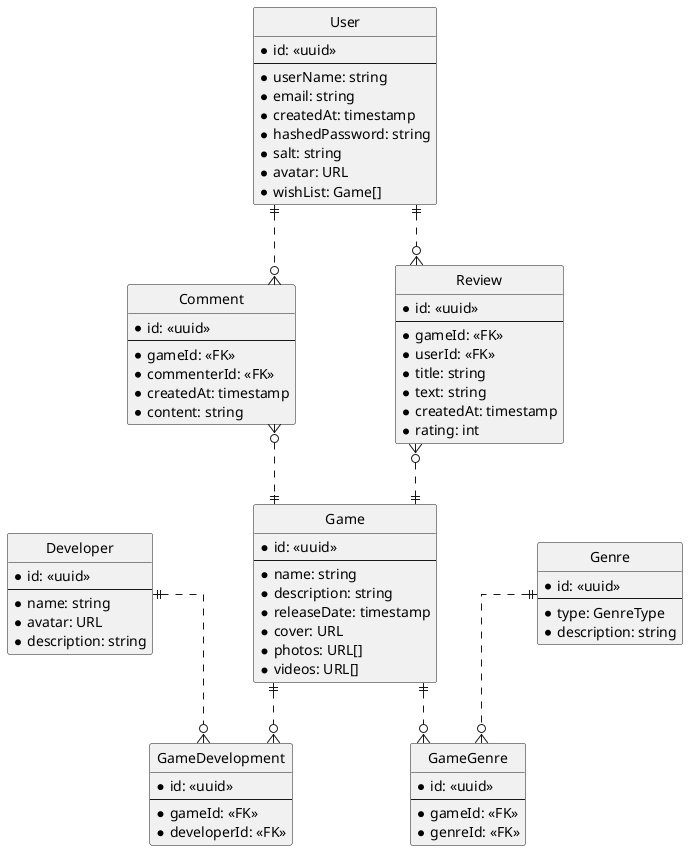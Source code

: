 @startuml gamedev

hide circle
skinparam Linetype ortho
skinparam Ranksep 60
skinparam Nodesep 100

entity Comment {
    * id: <<uuid>>
    ---
    * gameId: <<FK>>
    * commenterId: <<FK>>
    * createdAt: timestamp
    * content: string
}

entity Developer {
    * id: <<uuid>>
    ---
    * name: string
    * avatar: URL
    * description: string
}

entity Game {
    * id: <<uuid>>
    ---
    * name: string
    * description: string
    * releaseDate: timestamp
    * cover: URL
    * photos: URL[]
    * videos: URL[]
}

entity Genre {
    * id: <<uuid>>
    ---
    * type: GenreType
    * description: string
}

entity Review {
    * id: <<uuid>>
    ---
    * gameId: <<FK>>
    * userId: <<FK>>
    * title: string
    * text: string
    * createdAt: timestamp
    * rating: int
}

entity User {
    * id: <<uuid>>
    ---
    * userName: string
    * email: string
    * createdAt: timestamp
    * hashedPassword: string
    * salt: string
    * avatar: URL
    * wishList: Game[]
}

entity GameDevelopment {
    * id: <<uuid>>
    ---
    * gameId: <<FK>>
    * developerId: <<FK>>
}

entity GameGenre {
    * id: <<uuid>>
    ---
    * gameId: <<FK>>
    * genreId: <<FK>>
}

Developer||..o{GameDevelopment
Game||..o{GameDevelopment
Game||..o{GameGenre
Genre||..o{GameGenre
Review}o..||Game
User||..o{Review
Comment}o..||Game
User||..o{Comment


@enduml
